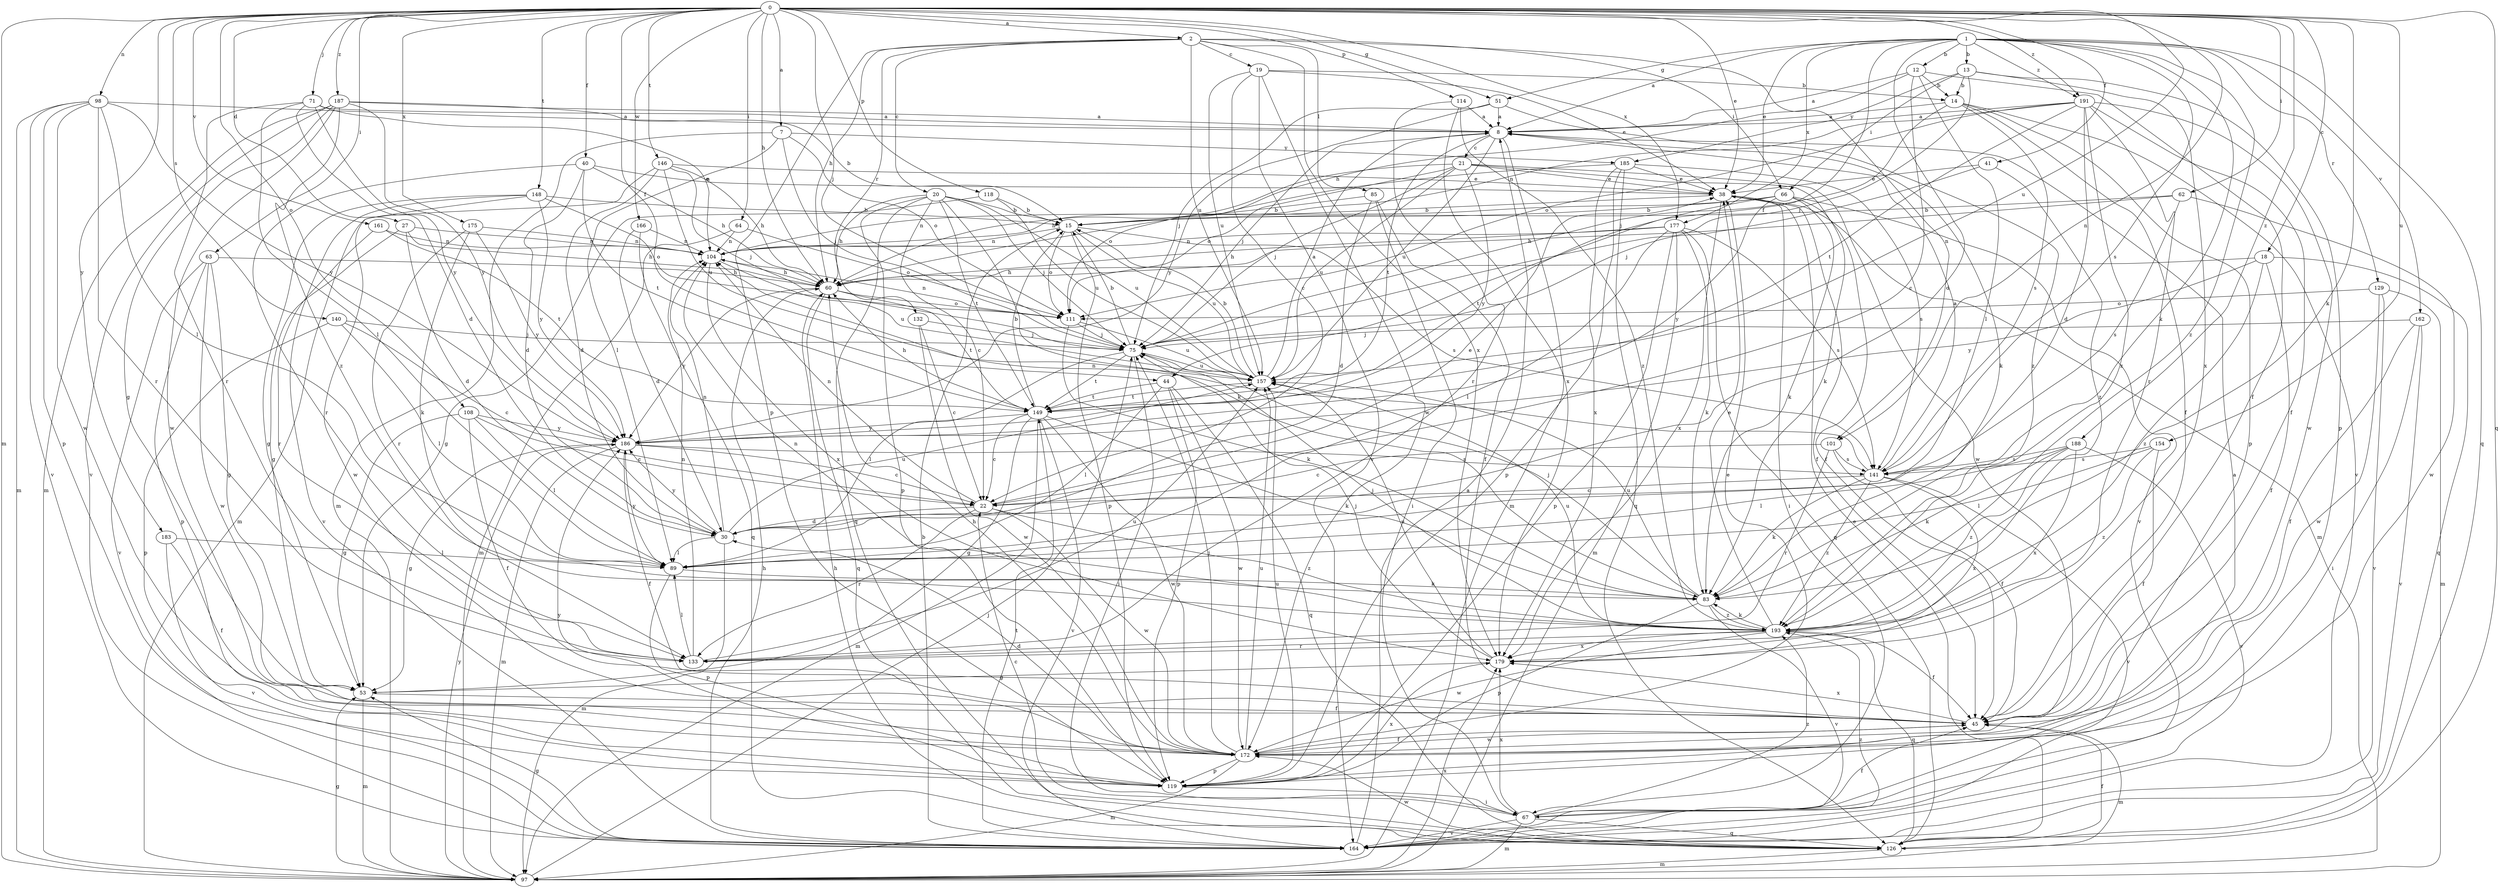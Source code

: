 strict digraph  {
0;
1;
2;
7;
8;
12;
13;
14;
15;
18;
19;
20;
21;
22;
27;
30;
38;
40;
41;
44;
45;
51;
53;
60;
62;
63;
64;
66;
67;
71;
75;
83;
85;
89;
97;
98;
101;
104;
108;
111;
114;
118;
119;
126;
129;
132;
133;
140;
141;
146;
148;
149;
154;
157;
161;
162;
164;
166;
172;
175;
177;
179;
183;
185;
186;
187;
188;
191;
193;
0 -> 2  [label=a];
0 -> 7  [label=a];
0 -> 18  [label=c];
0 -> 27  [label=d];
0 -> 38  [label=e];
0 -> 40  [label=f];
0 -> 41  [label=f];
0 -> 44  [label=f];
0 -> 51  [label=g];
0 -> 60  [label=h];
0 -> 62  [label=i];
0 -> 63  [label=i];
0 -> 64  [label=i];
0 -> 71  [label=j];
0 -> 75  [label=j];
0 -> 83  [label=k];
0 -> 97  [label=m];
0 -> 98  [label=n];
0 -> 101  [label=n];
0 -> 108  [label=o];
0 -> 114  [label=p];
0 -> 118  [label=p];
0 -> 126  [label=q];
0 -> 140  [label=s];
0 -> 146  [label=t];
0 -> 148  [label=t];
0 -> 154  [label=u];
0 -> 157  [label=u];
0 -> 161  [label=v];
0 -> 166  [label=w];
0 -> 175  [label=x];
0 -> 177  [label=x];
0 -> 183  [label=y];
0 -> 187  [label=z];
0 -> 188  [label=z];
0 -> 191  [label=z];
1 -> 8  [label=a];
1 -> 12  [label=b];
1 -> 13  [label=b];
1 -> 30  [label=d];
1 -> 38  [label=e];
1 -> 44  [label=f];
1 -> 51  [label=g];
1 -> 83  [label=k];
1 -> 126  [label=q];
1 -> 129  [label=r];
1 -> 141  [label=s];
1 -> 162  [label=v];
1 -> 177  [label=x];
1 -> 191  [label=z];
1 -> 193  [label=z];
2 -> 19  [label=c];
2 -> 20  [label=c];
2 -> 60  [label=h];
2 -> 66  [label=i];
2 -> 85  [label=l];
2 -> 101  [label=n];
2 -> 119  [label=p];
2 -> 132  [label=r];
2 -> 157  [label=u];
2 -> 179  [label=x];
7 -> 75  [label=j];
7 -> 89  [label=l];
7 -> 97  [label=m];
7 -> 111  [label=o];
7 -> 185  [label=y];
8 -> 21  [label=c];
8 -> 75  [label=j];
8 -> 83  [label=k];
8 -> 97  [label=m];
8 -> 149  [label=t];
8 -> 157  [label=u];
12 -> 8  [label=a];
12 -> 14  [label=b];
12 -> 22  [label=c];
12 -> 45  [label=f];
12 -> 60  [label=h];
12 -> 89  [label=l];
13 -> 14  [label=b];
13 -> 66  [label=i];
13 -> 75  [label=j];
13 -> 119  [label=p];
13 -> 179  [label=x];
13 -> 185  [label=y];
14 -> 8  [label=a];
14 -> 45  [label=f];
14 -> 75  [label=j];
14 -> 119  [label=p];
14 -> 141  [label=s];
14 -> 164  [label=v];
15 -> 104  [label=n];
15 -> 111  [label=o];
15 -> 119  [label=p];
15 -> 141  [label=s];
15 -> 157  [label=u];
18 -> 45  [label=f];
18 -> 60  [label=h];
18 -> 126  [label=q];
18 -> 186  [label=y];
18 -> 193  [label=z];
19 -> 14  [label=b];
19 -> 22  [label=c];
19 -> 38  [label=e];
19 -> 157  [label=u];
19 -> 164  [label=v];
19 -> 172  [label=w];
20 -> 15  [label=b];
20 -> 22  [label=c];
20 -> 60  [label=h];
20 -> 75  [label=j];
20 -> 83  [label=k];
20 -> 119  [label=p];
20 -> 126  [label=q];
20 -> 149  [label=t];
20 -> 157  [label=u];
21 -> 38  [label=e];
21 -> 60  [label=h];
21 -> 75  [label=j];
21 -> 83  [label=k];
21 -> 111  [label=o];
21 -> 157  [label=u];
21 -> 172  [label=w];
21 -> 186  [label=y];
22 -> 30  [label=d];
22 -> 38  [label=e];
22 -> 104  [label=n];
22 -> 133  [label=r];
22 -> 172  [label=w];
22 -> 193  [label=z];
27 -> 30  [label=d];
27 -> 53  [label=g];
27 -> 60  [label=h];
27 -> 104  [label=n];
30 -> 89  [label=l];
30 -> 97  [label=m];
30 -> 104  [label=n];
30 -> 157  [label=u];
30 -> 186  [label=y];
38 -> 15  [label=b];
38 -> 45  [label=f];
38 -> 67  [label=i];
38 -> 97  [label=m];
38 -> 179  [label=x];
40 -> 30  [label=d];
40 -> 38  [label=e];
40 -> 60  [label=h];
40 -> 133  [label=r];
40 -> 149  [label=t];
41 -> 38  [label=e];
41 -> 75  [label=j];
41 -> 193  [label=z];
44 -> 89  [label=l];
44 -> 119  [label=p];
44 -> 126  [label=q];
44 -> 149  [label=t];
44 -> 172  [label=w];
45 -> 97  [label=m];
45 -> 172  [label=w];
45 -> 179  [label=x];
51 -> 8  [label=a];
51 -> 75  [label=j];
51 -> 186  [label=y];
51 -> 193  [label=z];
53 -> 45  [label=f];
53 -> 97  [label=m];
60 -> 111  [label=o];
60 -> 126  [label=q];
60 -> 149  [label=t];
60 -> 186  [label=y];
62 -> 15  [label=b];
62 -> 60  [label=h];
62 -> 141  [label=s];
62 -> 172  [label=w];
63 -> 53  [label=g];
63 -> 60  [label=h];
63 -> 119  [label=p];
63 -> 164  [label=v];
63 -> 172  [label=w];
64 -> 97  [label=m];
64 -> 104  [label=n];
64 -> 111  [label=o];
66 -> 15  [label=b];
66 -> 45  [label=f];
66 -> 83  [label=k];
66 -> 104  [label=n];
66 -> 149  [label=t];
66 -> 164  [label=v];
66 -> 186  [label=y];
67 -> 8  [label=a];
67 -> 22  [label=c];
67 -> 45  [label=f];
67 -> 97  [label=m];
67 -> 126  [label=q];
67 -> 164  [label=v];
67 -> 179  [label=x];
67 -> 193  [label=z];
71 -> 8  [label=a];
71 -> 30  [label=d];
71 -> 89  [label=l];
71 -> 104  [label=n];
71 -> 133  [label=r];
71 -> 186  [label=y];
75 -> 15  [label=b];
75 -> 67  [label=i];
75 -> 89  [label=l];
75 -> 149  [label=t];
75 -> 157  [label=u];
83 -> 75  [label=j];
83 -> 119  [label=p];
83 -> 157  [label=u];
83 -> 164  [label=v];
83 -> 193  [label=z];
85 -> 15  [label=b];
85 -> 30  [label=d];
85 -> 45  [label=f];
85 -> 67  [label=i];
89 -> 83  [label=k];
89 -> 119  [label=p];
89 -> 186  [label=y];
97 -> 53  [label=g];
97 -> 75  [label=j];
97 -> 179  [label=x];
97 -> 186  [label=y];
98 -> 8  [label=a];
98 -> 89  [label=l];
98 -> 97  [label=m];
98 -> 119  [label=p];
98 -> 133  [label=r];
98 -> 164  [label=v];
98 -> 172  [label=w];
98 -> 186  [label=y];
101 -> 22  [label=c];
101 -> 45  [label=f];
101 -> 133  [label=r];
101 -> 141  [label=s];
104 -> 60  [label=h];
104 -> 157  [label=u];
104 -> 179  [label=x];
108 -> 22  [label=c];
108 -> 45  [label=f];
108 -> 53  [label=g];
108 -> 89  [label=l];
108 -> 186  [label=y];
111 -> 75  [label=j];
111 -> 83  [label=k];
111 -> 104  [label=n];
111 -> 157  [label=u];
114 -> 8  [label=a];
114 -> 133  [label=r];
114 -> 179  [label=x];
114 -> 193  [label=z];
118 -> 15  [label=b];
118 -> 53  [label=g];
118 -> 157  [label=u];
119 -> 67  [label=i];
119 -> 157  [label=u];
119 -> 179  [label=x];
119 -> 186  [label=y];
126 -> 38  [label=e];
126 -> 45  [label=f];
126 -> 60  [label=h];
126 -> 97  [label=m];
126 -> 172  [label=w];
129 -> 97  [label=m];
129 -> 111  [label=o];
129 -> 164  [label=v];
129 -> 172  [label=w];
132 -> 22  [label=c];
132 -> 75  [label=j];
132 -> 172  [label=w];
133 -> 89  [label=l];
133 -> 104  [label=n];
133 -> 157  [label=u];
140 -> 22  [label=c];
140 -> 75  [label=j];
140 -> 89  [label=l];
140 -> 119  [label=p];
141 -> 8  [label=a];
141 -> 22  [label=c];
141 -> 83  [label=k];
141 -> 104  [label=n];
141 -> 164  [label=v];
141 -> 179  [label=x];
141 -> 193  [label=z];
146 -> 30  [label=d];
146 -> 38  [label=e];
146 -> 60  [label=h];
146 -> 75  [label=j];
146 -> 97  [label=m];
146 -> 157  [label=u];
148 -> 15  [label=b];
148 -> 53  [label=g];
148 -> 111  [label=o];
148 -> 164  [label=v];
148 -> 172  [label=w];
148 -> 186  [label=y];
149 -> 15  [label=b];
149 -> 22  [label=c];
149 -> 53  [label=g];
149 -> 60  [label=h];
149 -> 83  [label=k];
149 -> 97  [label=m];
149 -> 164  [label=v];
149 -> 172  [label=w];
149 -> 186  [label=y];
154 -> 45  [label=f];
154 -> 89  [label=l];
154 -> 141  [label=s];
154 -> 193  [label=z];
157 -> 8  [label=a];
157 -> 15  [label=b];
157 -> 149  [label=t];
161 -> 104  [label=n];
161 -> 133  [label=r];
161 -> 149  [label=t];
162 -> 45  [label=f];
162 -> 67  [label=i];
162 -> 75  [label=j];
162 -> 164  [label=v];
164 -> 8  [label=a];
164 -> 15  [label=b];
164 -> 53  [label=g];
164 -> 60  [label=h];
164 -> 149  [label=t];
164 -> 193  [label=z];
166 -> 30  [label=d];
166 -> 104  [label=n];
166 -> 126  [label=q];
172 -> 30  [label=d];
172 -> 38  [label=e];
172 -> 45  [label=f];
172 -> 60  [label=h];
172 -> 75  [label=j];
172 -> 97  [label=m];
172 -> 119  [label=p];
172 -> 157  [label=u];
175 -> 83  [label=k];
175 -> 104  [label=n];
175 -> 133  [label=r];
175 -> 186  [label=y];
177 -> 60  [label=h];
177 -> 83  [label=k];
177 -> 89  [label=l];
177 -> 97  [label=m];
177 -> 104  [label=n];
177 -> 119  [label=p];
177 -> 126  [label=q];
177 -> 141  [label=s];
179 -> 53  [label=g];
179 -> 75  [label=j];
179 -> 157  [label=u];
183 -> 45  [label=f];
183 -> 89  [label=l];
183 -> 164  [label=v];
185 -> 38  [label=e];
185 -> 111  [label=o];
185 -> 119  [label=p];
185 -> 126  [label=q];
185 -> 141  [label=s];
185 -> 179  [label=x];
186 -> 22  [label=c];
186 -> 45  [label=f];
186 -> 53  [label=g];
186 -> 97  [label=m];
186 -> 141  [label=s];
187 -> 8  [label=a];
187 -> 15  [label=b];
187 -> 53  [label=g];
187 -> 97  [label=m];
187 -> 164  [label=v];
187 -> 172  [label=w];
187 -> 186  [label=y];
187 -> 193  [label=z];
188 -> 83  [label=k];
188 -> 89  [label=l];
188 -> 141  [label=s];
188 -> 164  [label=v];
188 -> 179  [label=x];
188 -> 193  [label=z];
191 -> 8  [label=a];
191 -> 30  [label=d];
191 -> 45  [label=f];
191 -> 104  [label=n];
191 -> 111  [label=o];
191 -> 133  [label=r];
191 -> 149  [label=t];
191 -> 172  [label=w];
191 -> 193  [label=z];
193 -> 38  [label=e];
193 -> 45  [label=f];
193 -> 75  [label=j];
193 -> 83  [label=k];
193 -> 104  [label=n];
193 -> 126  [label=q];
193 -> 133  [label=r];
193 -> 157  [label=u];
193 -> 172  [label=w];
193 -> 179  [label=x];
}
